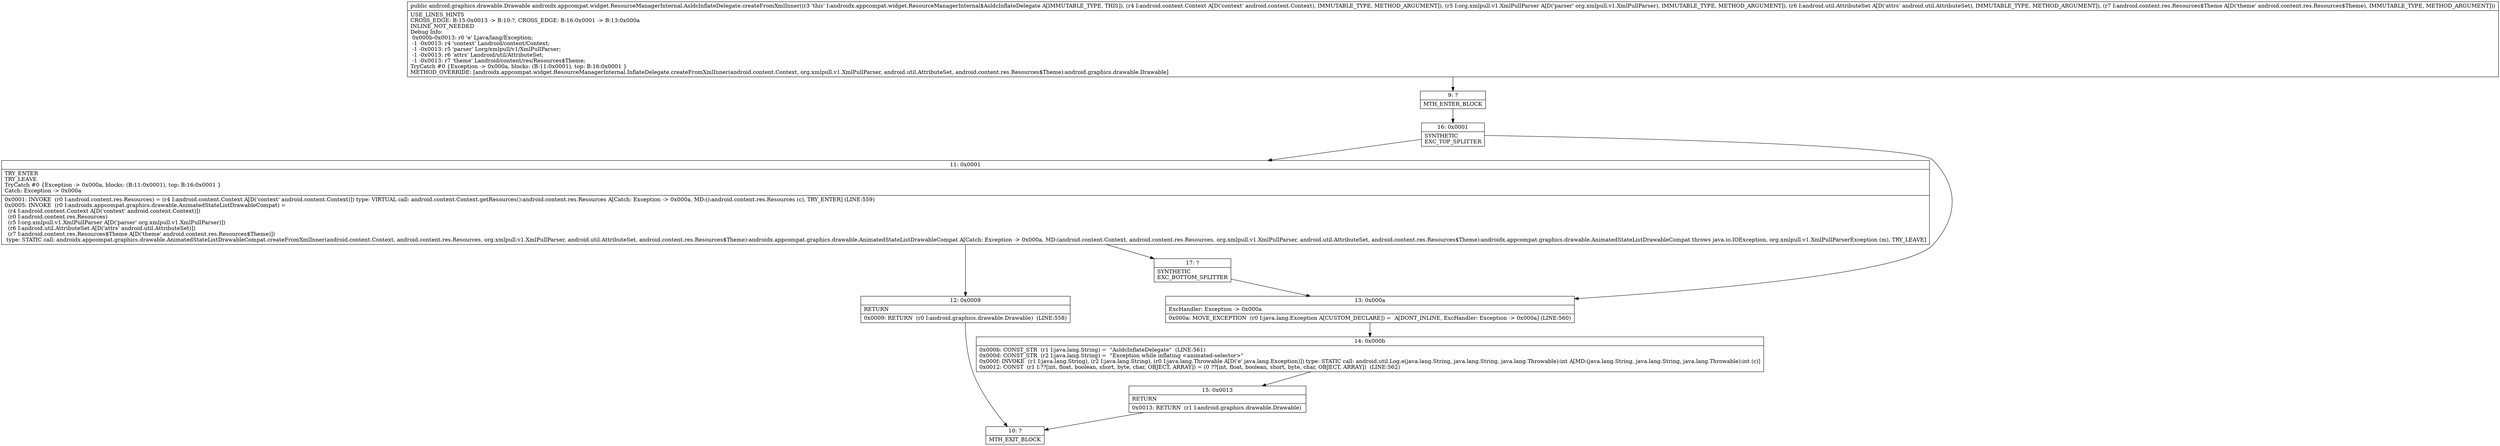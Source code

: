 digraph "CFG forandroidx.appcompat.widget.ResourceManagerInternal.AsldcInflateDelegate.createFromXmlInner(Landroid\/content\/Context;Lorg\/xmlpull\/v1\/XmlPullParser;Landroid\/util\/AttributeSet;Landroid\/content\/res\/Resources$Theme;)Landroid\/graphics\/drawable\/Drawable;" {
Node_9 [shape=record,label="{9\:\ ?|MTH_ENTER_BLOCK\l}"];
Node_16 [shape=record,label="{16\:\ 0x0001|SYNTHETIC\lEXC_TOP_SPLITTER\l}"];
Node_11 [shape=record,label="{11\:\ 0x0001|TRY_ENTER\lTRY_LEAVE\lTryCatch #0 \{Exception \-\> 0x000a, blocks: (B:11:0x0001), top: B:16:0x0001 \}\lCatch: Exception \-\> 0x000a\l|0x0001: INVOKE  (r0 I:android.content.res.Resources) = (r4 I:android.content.Context A[D('context' android.content.Context)]) type: VIRTUAL call: android.content.Context.getResources():android.content.res.Resources A[Catch: Exception \-\> 0x000a, MD:():android.content.res.Resources (c), TRY_ENTER] (LINE:559)\l0x0005: INVOKE  (r0 I:androidx.appcompat.graphics.drawable.AnimatedStateListDrawableCompat) = \l  (r4 I:android.content.Context A[D('context' android.content.Context)])\l  (r0 I:android.content.res.Resources)\l  (r5 I:org.xmlpull.v1.XmlPullParser A[D('parser' org.xmlpull.v1.XmlPullParser)])\l  (r6 I:android.util.AttributeSet A[D('attrs' android.util.AttributeSet)])\l  (r7 I:android.content.res.Resources$Theme A[D('theme' android.content.res.Resources$Theme)])\l type: STATIC call: androidx.appcompat.graphics.drawable.AnimatedStateListDrawableCompat.createFromXmlInner(android.content.Context, android.content.res.Resources, org.xmlpull.v1.XmlPullParser, android.util.AttributeSet, android.content.res.Resources$Theme):androidx.appcompat.graphics.drawable.AnimatedStateListDrawableCompat A[Catch: Exception \-\> 0x000a, MD:(android.content.Context, android.content.res.Resources, org.xmlpull.v1.XmlPullParser, android.util.AttributeSet, android.content.res.Resources$Theme):androidx.appcompat.graphics.drawable.AnimatedStateListDrawableCompat throws java.io.IOException, org.xmlpull.v1.XmlPullParserException (m), TRY_LEAVE]\l}"];
Node_12 [shape=record,label="{12\:\ 0x0009|RETURN\l|0x0009: RETURN  (r0 I:android.graphics.drawable.Drawable)  (LINE:558)\l}"];
Node_10 [shape=record,label="{10\:\ ?|MTH_EXIT_BLOCK\l}"];
Node_17 [shape=record,label="{17\:\ ?|SYNTHETIC\lEXC_BOTTOM_SPLITTER\l}"];
Node_13 [shape=record,label="{13\:\ 0x000a|ExcHandler: Exception \-\> 0x000a\l|0x000a: MOVE_EXCEPTION  (r0 I:java.lang.Exception A[CUSTOM_DECLARE]) =  A[DONT_INLINE, ExcHandler: Exception \-\> 0x000a] (LINE:560)\l}"];
Node_14 [shape=record,label="{14\:\ 0x000b|0x000b: CONST_STR  (r1 I:java.lang.String) =  \"AsldcInflateDelegate\"  (LINE:561)\l0x000d: CONST_STR  (r2 I:java.lang.String) =  \"Exception while inflating \<animated\-selector\>\" \l0x000f: INVOKE  (r1 I:java.lang.String), (r2 I:java.lang.String), (r0 I:java.lang.Throwable A[D('e' java.lang.Exception)]) type: STATIC call: android.util.Log.e(java.lang.String, java.lang.String, java.lang.Throwable):int A[MD:(java.lang.String, java.lang.String, java.lang.Throwable):int (c)]\l0x0012: CONST  (r1 I:??[int, float, boolean, short, byte, char, OBJECT, ARRAY]) = (0 ??[int, float, boolean, short, byte, char, OBJECT, ARRAY])  (LINE:562)\l}"];
Node_15 [shape=record,label="{15\:\ 0x0013|RETURN\l|0x0013: RETURN  (r1 I:android.graphics.drawable.Drawable) \l}"];
MethodNode[shape=record,label="{public android.graphics.drawable.Drawable androidx.appcompat.widget.ResourceManagerInternal.AsldcInflateDelegate.createFromXmlInner((r3 'this' I:androidx.appcompat.widget.ResourceManagerInternal$AsldcInflateDelegate A[IMMUTABLE_TYPE, THIS]), (r4 I:android.content.Context A[D('context' android.content.Context), IMMUTABLE_TYPE, METHOD_ARGUMENT]), (r5 I:org.xmlpull.v1.XmlPullParser A[D('parser' org.xmlpull.v1.XmlPullParser), IMMUTABLE_TYPE, METHOD_ARGUMENT]), (r6 I:android.util.AttributeSet A[D('attrs' android.util.AttributeSet), IMMUTABLE_TYPE, METHOD_ARGUMENT]), (r7 I:android.content.res.Resources$Theme A[D('theme' android.content.res.Resources$Theme), IMMUTABLE_TYPE, METHOD_ARGUMENT]))  | USE_LINES_HINTS\lCROSS_EDGE: B:15:0x0013 \-\> B:10:?, CROSS_EDGE: B:16:0x0001 \-\> B:13:0x000a\lINLINE_NOT_NEEDED\lDebug Info:\l  0x000b\-0x0013: r0 'e' Ljava\/lang\/Exception;\l  \-1 \-0x0013: r4 'context' Landroid\/content\/Context;\l  \-1 \-0x0013: r5 'parser' Lorg\/xmlpull\/v1\/XmlPullParser;\l  \-1 \-0x0013: r6 'attrs' Landroid\/util\/AttributeSet;\l  \-1 \-0x0013: r7 'theme' Landroid\/content\/res\/Resources$Theme;\lTryCatch #0 \{Exception \-\> 0x000a, blocks: (B:11:0x0001), top: B:16:0x0001 \}\lMETHOD_OVERRIDE: [androidx.appcompat.widget.ResourceManagerInternal.InflateDelegate.createFromXmlInner(android.content.Context, org.xmlpull.v1.XmlPullParser, android.util.AttributeSet, android.content.res.Resources$Theme):android.graphics.drawable.Drawable]\l}"];
MethodNode -> Node_9;Node_9 -> Node_16;
Node_16 -> Node_11;
Node_16 -> Node_13;
Node_11 -> Node_12;
Node_11 -> Node_17;
Node_12 -> Node_10;
Node_17 -> Node_13;
Node_13 -> Node_14;
Node_14 -> Node_15;
Node_15 -> Node_10;
}

